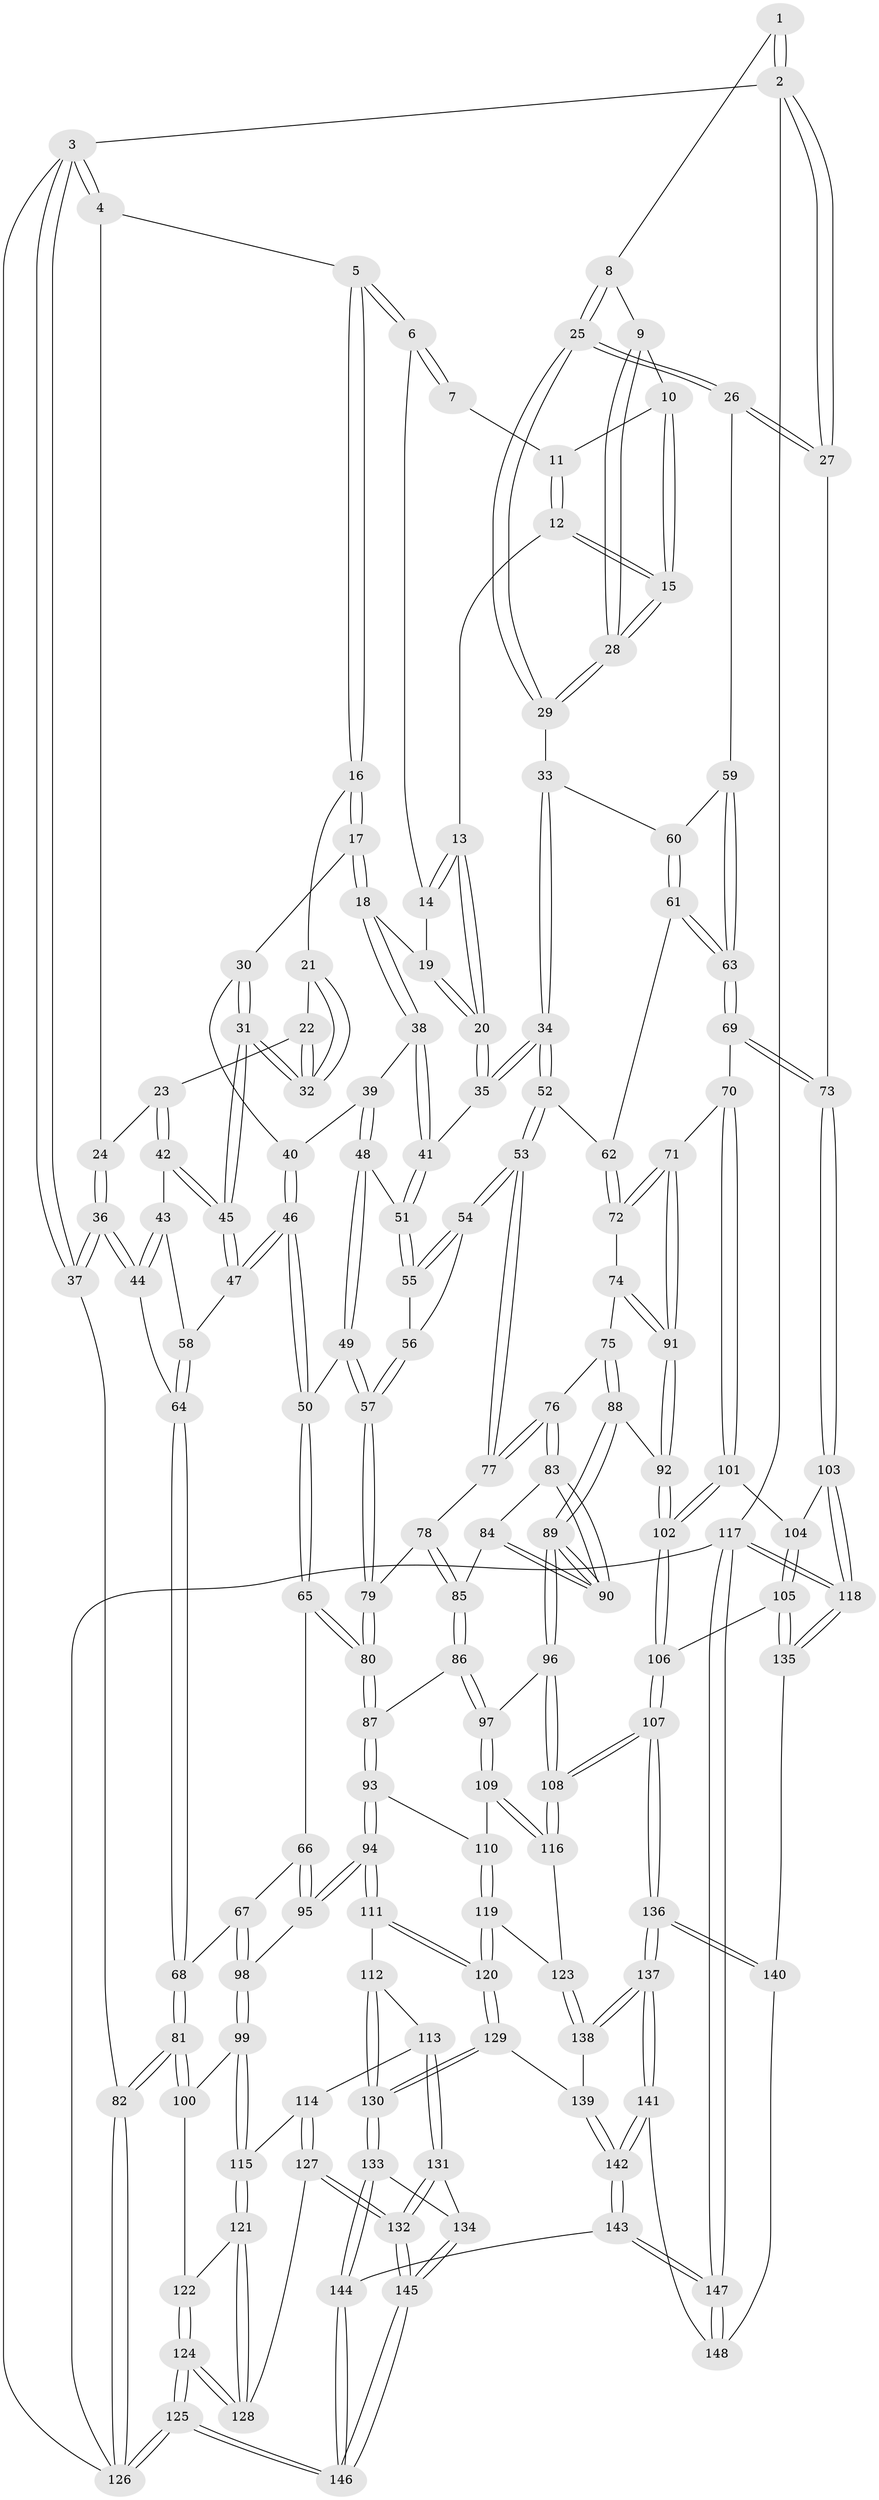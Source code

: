 // coarse degree distribution, {3: 0.14942528735632185, 5: 0.3333333333333333, 6: 0.05747126436781609, 2: 0.022988505747126436, 4: 0.4367816091954023}
// Generated by graph-tools (version 1.1) at 2025/42/03/06/25 10:42:32]
// undirected, 148 vertices, 367 edges
graph export_dot {
graph [start="1"]
  node [color=gray90,style=filled];
  1 [pos="+0.8975688694729173+0"];
  2 [pos="+1+0"];
  3 [pos="+0+0"];
  4 [pos="+0+0"];
  5 [pos="+0.3267798514600881+0"];
  6 [pos="+0.6653015924441877+0"];
  7 [pos="+0.7887867267883278+0"];
  8 [pos="+0.9284979780910928+0.03553615820676576"];
  9 [pos="+0.9051047077998925+0.04958966939813663"];
  10 [pos="+0.8392743090253637+0.016335251671035788"];
  11 [pos="+0.8020420227484313+0"];
  12 [pos="+0.7889790589041211+0.07846884565742447"];
  13 [pos="+0.7675413087466558+0.07731396740845926"];
  14 [pos="+0.6596064318725529+0"];
  15 [pos="+0.807526868475431+0.08812116956412686"];
  16 [pos="+0.3465224166386164+0"];
  17 [pos="+0.406598833938619+0.03970726802038298"];
  18 [pos="+0.5065389970773211+0.09756551324201085"];
  19 [pos="+0.654286005061773+0"];
  20 [pos="+0.6514341848661872+0.12064560675182184"];
  21 [pos="+0.31863635814806923+0"];
  22 [pos="+0.20765949444488394+0.089665897837612"];
  23 [pos="+0.15131615568790285+0.12069912286600014"];
  24 [pos="+0.10762602918491194+0.07046075025523955"];
  25 [pos="+1+0.18928813510482945"];
  26 [pos="+1+0.19352053311531262"];
  27 [pos="+1+0.19645851125273367"];
  28 [pos="+0.8376240781163575+0.11500369653573173"];
  29 [pos="+0.851440473790821+0.19164086289067622"];
  30 [pos="+0.3890742476730588+0.1189065353957396"];
  31 [pos="+0.2782751708257532+0.191480717009365"];
  32 [pos="+0.27799904188155106+0.18012006935214156"];
  33 [pos="+0.8376625053072275+0.20712078360584796"];
  34 [pos="+0.7205875150001012+0.2540590990059916"];
  35 [pos="+0.6367483339332707+0.14764554423528148"];
  36 [pos="+0+0.2363101512856175"];
  37 [pos="+0+0.23302320836525464"];
  38 [pos="+0.539612792445124+0.13350975706857113"];
  39 [pos="+0.42009315839845107+0.20094974007151986"];
  40 [pos="+0.39254885644731347+0.18827313759970624"];
  41 [pos="+0.5653796016880784+0.15232273903313054"];
  42 [pos="+0.15015073178613395+0.14232502116824536"];
  43 [pos="+0.06268960956527367+0.2201316563524294"];
  44 [pos="+0+0.25369319528721695"];
  45 [pos="+0.26189792026466224+0.2555548197249701"];
  46 [pos="+0.2792578435888537+0.29486559884842034"];
  47 [pos="+0.2713291443680589+0.29046579410353973"];
  48 [pos="+0.4406609548989227+0.23071490206256254"];
  49 [pos="+0.41543405463028005+0.3591608652691433"];
  50 [pos="+0.31846740758837117+0.3392058181707358"];
  51 [pos="+0.5370288291661016+0.21331084225465027"];
  52 [pos="+0.7055385383920777+0.3276741805142839"];
  53 [pos="+0.6846390810295149+0.34856620428337576"];
  54 [pos="+0.6743747139756213+0.34599006772053836"];
  55 [pos="+0.5333141897185552+0.2476565164734326"];
  56 [pos="+0.4907401207587509+0.3359441875193758"];
  57 [pos="+0.44196092705275314+0.3726094057656367"];
  58 [pos="+0.21312971057068686+0.3083475918711688"];
  59 [pos="+0.9361547845718069+0.33642648078732607"];
  60 [pos="+0.8679649971529134+0.27781217352641474"];
  61 [pos="+0.836948768316682+0.3635894880941444"];
  62 [pos="+0.7869516140155975+0.36877762128082575"];
  63 [pos="+0.9119291130158813+0.39085544626169616"];
  64 [pos="+0.11293090530881288+0.39166432046630373"];
  65 [pos="+0.26868214056073053+0.48503603891681424"];
  66 [pos="+0.253878823392534+0.49556502217283394"];
  67 [pos="+0.18846004925011905+0.5234769202631875"];
  68 [pos="+0.11333646712869562+0.4189273054685704"];
  69 [pos="+0.9392357272723605+0.49625386320837284"];
  70 [pos="+0.906582546706243+0.51565073317148"];
  71 [pos="+0.8997767422001479+0.5144468883710939"];
  72 [pos="+0.8268347371293807+0.49314725674826876"];
  73 [pos="+1+0.5196689085641079"];
  74 [pos="+0.7817515996662632+0.5031121745049427"];
  75 [pos="+0.7589055104600891+0.4990712327503039"];
  76 [pos="+0.6959732406441168+0.4829839039183697"];
  77 [pos="+0.6646796502568176+0.4187918866718194"];
  78 [pos="+0.5686089163126156+0.4547636803269382"];
  79 [pos="+0.47232451647211776+0.44553370902005224"];
  80 [pos="+0.43601174453448255+0.5600575818800761"];
  81 [pos="+0+0.6011420026769819"];
  82 [pos="+0+0.5998535688418963"];
  83 [pos="+0.6877721708750217+0.5052393170973241"];
  84 [pos="+0.6106535812788443+0.5592934177681674"];
  85 [pos="+0.5943749587280307+0.5638183959781112"];
  86 [pos="+0.5599066047524087+0.6069421179829074"];
  87 [pos="+0.43836255803179064+0.5746341608072292"];
  88 [pos="+0.7239386625212225+0.6257105892541847"];
  89 [pos="+0.7093610637049161+0.6290383000658408"];
  90 [pos="+0.7066492810386457+0.6222581273475695"];
  91 [pos="+0.7657197764466018+0.6040805967561915"];
  92 [pos="+0.7584637369393689+0.6202228358380841"];
  93 [pos="+0.3844279828551564+0.6749093997963681"];
  94 [pos="+0.36650678502312534+0.6858470163604362"];
  95 [pos="+0.3418887609071355+0.654333603740562"];
  96 [pos="+0.6736963486934423+0.6827734342396952"];
  97 [pos="+0.5733514531715729+0.6293393819892883"];
  98 [pos="+0.18733533106672243+0.5263990104121768"];
  99 [pos="+0.12125399377958974+0.6475253242502486"];
  100 [pos="+0.060506548621359665+0.6558417484879869"];
  101 [pos="+0.9026507553651645+0.5345205088157094"];
  102 [pos="+0.8432954533264072+0.6615526672330851"];
  103 [pos="+1+0.5884713392562265"];
  104 [pos="+0.9503094889856054+0.6496051189021699"];
  105 [pos="+0.8806923594588479+0.773871011171821"];
  106 [pos="+0.8731751106171186+0.7714223335040633"];
  107 [pos="+0.7002044965379577+0.8229312432786734"];
  108 [pos="+0.6879344390421269+0.8071856225578927"];
  109 [pos="+0.5259788171597339+0.7394095890946291"];
  110 [pos="+0.4749735266995807+0.7253865009431677"];
  111 [pos="+0.3412096540779603+0.7123878890560371"];
  112 [pos="+0.31499766824870085+0.7279028163998175"];
  113 [pos="+0.31042723827149077+0.7298054207697893"];
  114 [pos="+0.2473274251327297+0.7293536674486115"];
  115 [pos="+0.19322881811284429+0.7029438307625607"];
  116 [pos="+0.5572281335210559+0.7753476737825675"];
  117 [pos="+1+1"];
  118 [pos="+1+0.9677000398843839"];
  119 [pos="+0.45857432086712285+0.8361689789992259"];
  120 [pos="+0.4487081549104047+0.8401177181840587"];
  121 [pos="+0.12838422219096074+0.8254962048708703"];
  122 [pos="+0.06120111374169474+0.7041685194701084"];
  123 [pos="+0.5029468569374073+0.8332372738045407"];
  124 [pos="+0.05327359276816811+0.8795111512700925"];
  125 [pos="+0+1"];
  126 [pos="+0+1"];
  127 [pos="+0.19471160325754736+0.8778176115896091"];
  128 [pos="+0.117171428142395+0.8625761354570701"];
  129 [pos="+0.4274282151800243+0.8826316315492032"];
  130 [pos="+0.409751596824394+0.8947736158374029"];
  131 [pos="+0.3115122154449865+0.8174253553024489"];
  132 [pos="+0.23488000366316486+0.9473229594001795"];
  133 [pos="+0.38366130722422825+0.9271874454455874"];
  134 [pos="+0.3647315017845806+0.9252368171811539"];
  135 [pos="+0.931873501176824+0.8047779919936132"];
  136 [pos="+0.6928794045677733+0.8623959650195125"];
  137 [pos="+0.6481788247347735+0.9687965269449504"];
  138 [pos="+0.5206485528805648+0.8742697441973124"];
  139 [pos="+0.4781415090927619+0.9058016277147362"];
  140 [pos="+0.83977535035343+0.9450338183642942"];
  141 [pos="+0.6217676468231261+1"];
  142 [pos="+0.6133947055917852+1"];
  143 [pos="+0.6062231928744546+1"];
  144 [pos="+0.5436919090998702+1"];
  145 [pos="+0.24046910467310612+0.9690278742542648"];
  146 [pos="+0.09528211402463664+1"];
  147 [pos="+1+1"];
  148 [pos="+0.8417810446235712+0.9513321008897201"];
  1 -- 2;
  1 -- 2;
  1 -- 8;
  2 -- 3;
  2 -- 27;
  2 -- 27;
  2 -- 117;
  3 -- 4;
  3 -- 4;
  3 -- 37;
  3 -- 37;
  3 -- 126;
  4 -- 5;
  4 -- 24;
  5 -- 6;
  5 -- 6;
  5 -- 16;
  5 -- 16;
  6 -- 7;
  6 -- 7;
  6 -- 14;
  7 -- 11;
  8 -- 9;
  8 -- 25;
  8 -- 25;
  9 -- 10;
  9 -- 28;
  9 -- 28;
  10 -- 11;
  10 -- 15;
  10 -- 15;
  11 -- 12;
  11 -- 12;
  12 -- 13;
  12 -- 15;
  12 -- 15;
  13 -- 14;
  13 -- 14;
  13 -- 20;
  13 -- 20;
  14 -- 19;
  15 -- 28;
  15 -- 28;
  16 -- 17;
  16 -- 17;
  16 -- 21;
  17 -- 18;
  17 -- 18;
  17 -- 30;
  18 -- 19;
  18 -- 38;
  18 -- 38;
  19 -- 20;
  19 -- 20;
  20 -- 35;
  20 -- 35;
  21 -- 22;
  21 -- 32;
  21 -- 32;
  22 -- 23;
  22 -- 32;
  22 -- 32;
  23 -- 24;
  23 -- 42;
  23 -- 42;
  24 -- 36;
  24 -- 36;
  25 -- 26;
  25 -- 26;
  25 -- 29;
  25 -- 29;
  26 -- 27;
  26 -- 27;
  26 -- 59;
  27 -- 73;
  28 -- 29;
  28 -- 29;
  29 -- 33;
  30 -- 31;
  30 -- 31;
  30 -- 40;
  31 -- 32;
  31 -- 32;
  31 -- 45;
  31 -- 45;
  33 -- 34;
  33 -- 34;
  33 -- 60;
  34 -- 35;
  34 -- 35;
  34 -- 52;
  34 -- 52;
  35 -- 41;
  36 -- 37;
  36 -- 37;
  36 -- 44;
  36 -- 44;
  37 -- 82;
  38 -- 39;
  38 -- 41;
  38 -- 41;
  39 -- 40;
  39 -- 48;
  39 -- 48;
  40 -- 46;
  40 -- 46;
  41 -- 51;
  41 -- 51;
  42 -- 43;
  42 -- 45;
  42 -- 45;
  43 -- 44;
  43 -- 44;
  43 -- 58;
  44 -- 64;
  45 -- 47;
  45 -- 47;
  46 -- 47;
  46 -- 47;
  46 -- 50;
  46 -- 50;
  47 -- 58;
  48 -- 49;
  48 -- 49;
  48 -- 51;
  49 -- 50;
  49 -- 57;
  49 -- 57;
  50 -- 65;
  50 -- 65;
  51 -- 55;
  51 -- 55;
  52 -- 53;
  52 -- 53;
  52 -- 62;
  53 -- 54;
  53 -- 54;
  53 -- 77;
  53 -- 77;
  54 -- 55;
  54 -- 55;
  54 -- 56;
  55 -- 56;
  56 -- 57;
  56 -- 57;
  57 -- 79;
  57 -- 79;
  58 -- 64;
  58 -- 64;
  59 -- 60;
  59 -- 63;
  59 -- 63;
  60 -- 61;
  60 -- 61;
  61 -- 62;
  61 -- 63;
  61 -- 63;
  62 -- 72;
  62 -- 72;
  63 -- 69;
  63 -- 69;
  64 -- 68;
  64 -- 68;
  65 -- 66;
  65 -- 80;
  65 -- 80;
  66 -- 67;
  66 -- 95;
  66 -- 95;
  67 -- 68;
  67 -- 98;
  67 -- 98;
  68 -- 81;
  68 -- 81;
  69 -- 70;
  69 -- 73;
  69 -- 73;
  70 -- 71;
  70 -- 101;
  70 -- 101;
  71 -- 72;
  71 -- 72;
  71 -- 91;
  71 -- 91;
  72 -- 74;
  73 -- 103;
  73 -- 103;
  74 -- 75;
  74 -- 91;
  74 -- 91;
  75 -- 76;
  75 -- 88;
  75 -- 88;
  76 -- 77;
  76 -- 77;
  76 -- 83;
  76 -- 83;
  77 -- 78;
  78 -- 79;
  78 -- 85;
  78 -- 85;
  79 -- 80;
  79 -- 80;
  80 -- 87;
  80 -- 87;
  81 -- 82;
  81 -- 82;
  81 -- 100;
  81 -- 100;
  82 -- 126;
  82 -- 126;
  83 -- 84;
  83 -- 90;
  83 -- 90;
  84 -- 85;
  84 -- 90;
  84 -- 90;
  85 -- 86;
  85 -- 86;
  86 -- 87;
  86 -- 97;
  86 -- 97;
  87 -- 93;
  87 -- 93;
  88 -- 89;
  88 -- 89;
  88 -- 92;
  89 -- 90;
  89 -- 90;
  89 -- 96;
  89 -- 96;
  91 -- 92;
  91 -- 92;
  92 -- 102;
  92 -- 102;
  93 -- 94;
  93 -- 94;
  93 -- 110;
  94 -- 95;
  94 -- 95;
  94 -- 111;
  94 -- 111;
  95 -- 98;
  96 -- 97;
  96 -- 108;
  96 -- 108;
  97 -- 109;
  97 -- 109;
  98 -- 99;
  98 -- 99;
  99 -- 100;
  99 -- 115;
  99 -- 115;
  100 -- 122;
  101 -- 102;
  101 -- 102;
  101 -- 104;
  102 -- 106;
  102 -- 106;
  103 -- 104;
  103 -- 118;
  103 -- 118;
  104 -- 105;
  104 -- 105;
  105 -- 106;
  105 -- 135;
  105 -- 135;
  106 -- 107;
  106 -- 107;
  107 -- 108;
  107 -- 108;
  107 -- 136;
  107 -- 136;
  108 -- 116;
  108 -- 116;
  109 -- 110;
  109 -- 116;
  109 -- 116;
  110 -- 119;
  110 -- 119;
  111 -- 112;
  111 -- 120;
  111 -- 120;
  112 -- 113;
  112 -- 130;
  112 -- 130;
  113 -- 114;
  113 -- 131;
  113 -- 131;
  114 -- 115;
  114 -- 127;
  114 -- 127;
  115 -- 121;
  115 -- 121;
  116 -- 123;
  117 -- 118;
  117 -- 118;
  117 -- 147;
  117 -- 147;
  117 -- 126;
  118 -- 135;
  118 -- 135;
  119 -- 120;
  119 -- 120;
  119 -- 123;
  120 -- 129;
  120 -- 129;
  121 -- 122;
  121 -- 128;
  121 -- 128;
  122 -- 124;
  122 -- 124;
  123 -- 138;
  123 -- 138;
  124 -- 125;
  124 -- 125;
  124 -- 128;
  124 -- 128;
  125 -- 126;
  125 -- 126;
  125 -- 146;
  125 -- 146;
  127 -- 128;
  127 -- 132;
  127 -- 132;
  129 -- 130;
  129 -- 130;
  129 -- 139;
  130 -- 133;
  130 -- 133;
  131 -- 132;
  131 -- 132;
  131 -- 134;
  132 -- 145;
  132 -- 145;
  133 -- 134;
  133 -- 144;
  133 -- 144;
  134 -- 145;
  134 -- 145;
  135 -- 140;
  136 -- 137;
  136 -- 137;
  136 -- 140;
  136 -- 140;
  137 -- 138;
  137 -- 138;
  137 -- 141;
  137 -- 141;
  138 -- 139;
  139 -- 142;
  139 -- 142;
  140 -- 148;
  141 -- 142;
  141 -- 142;
  141 -- 148;
  142 -- 143;
  142 -- 143;
  143 -- 144;
  143 -- 147;
  143 -- 147;
  144 -- 146;
  144 -- 146;
  145 -- 146;
  145 -- 146;
  147 -- 148;
  147 -- 148;
}
